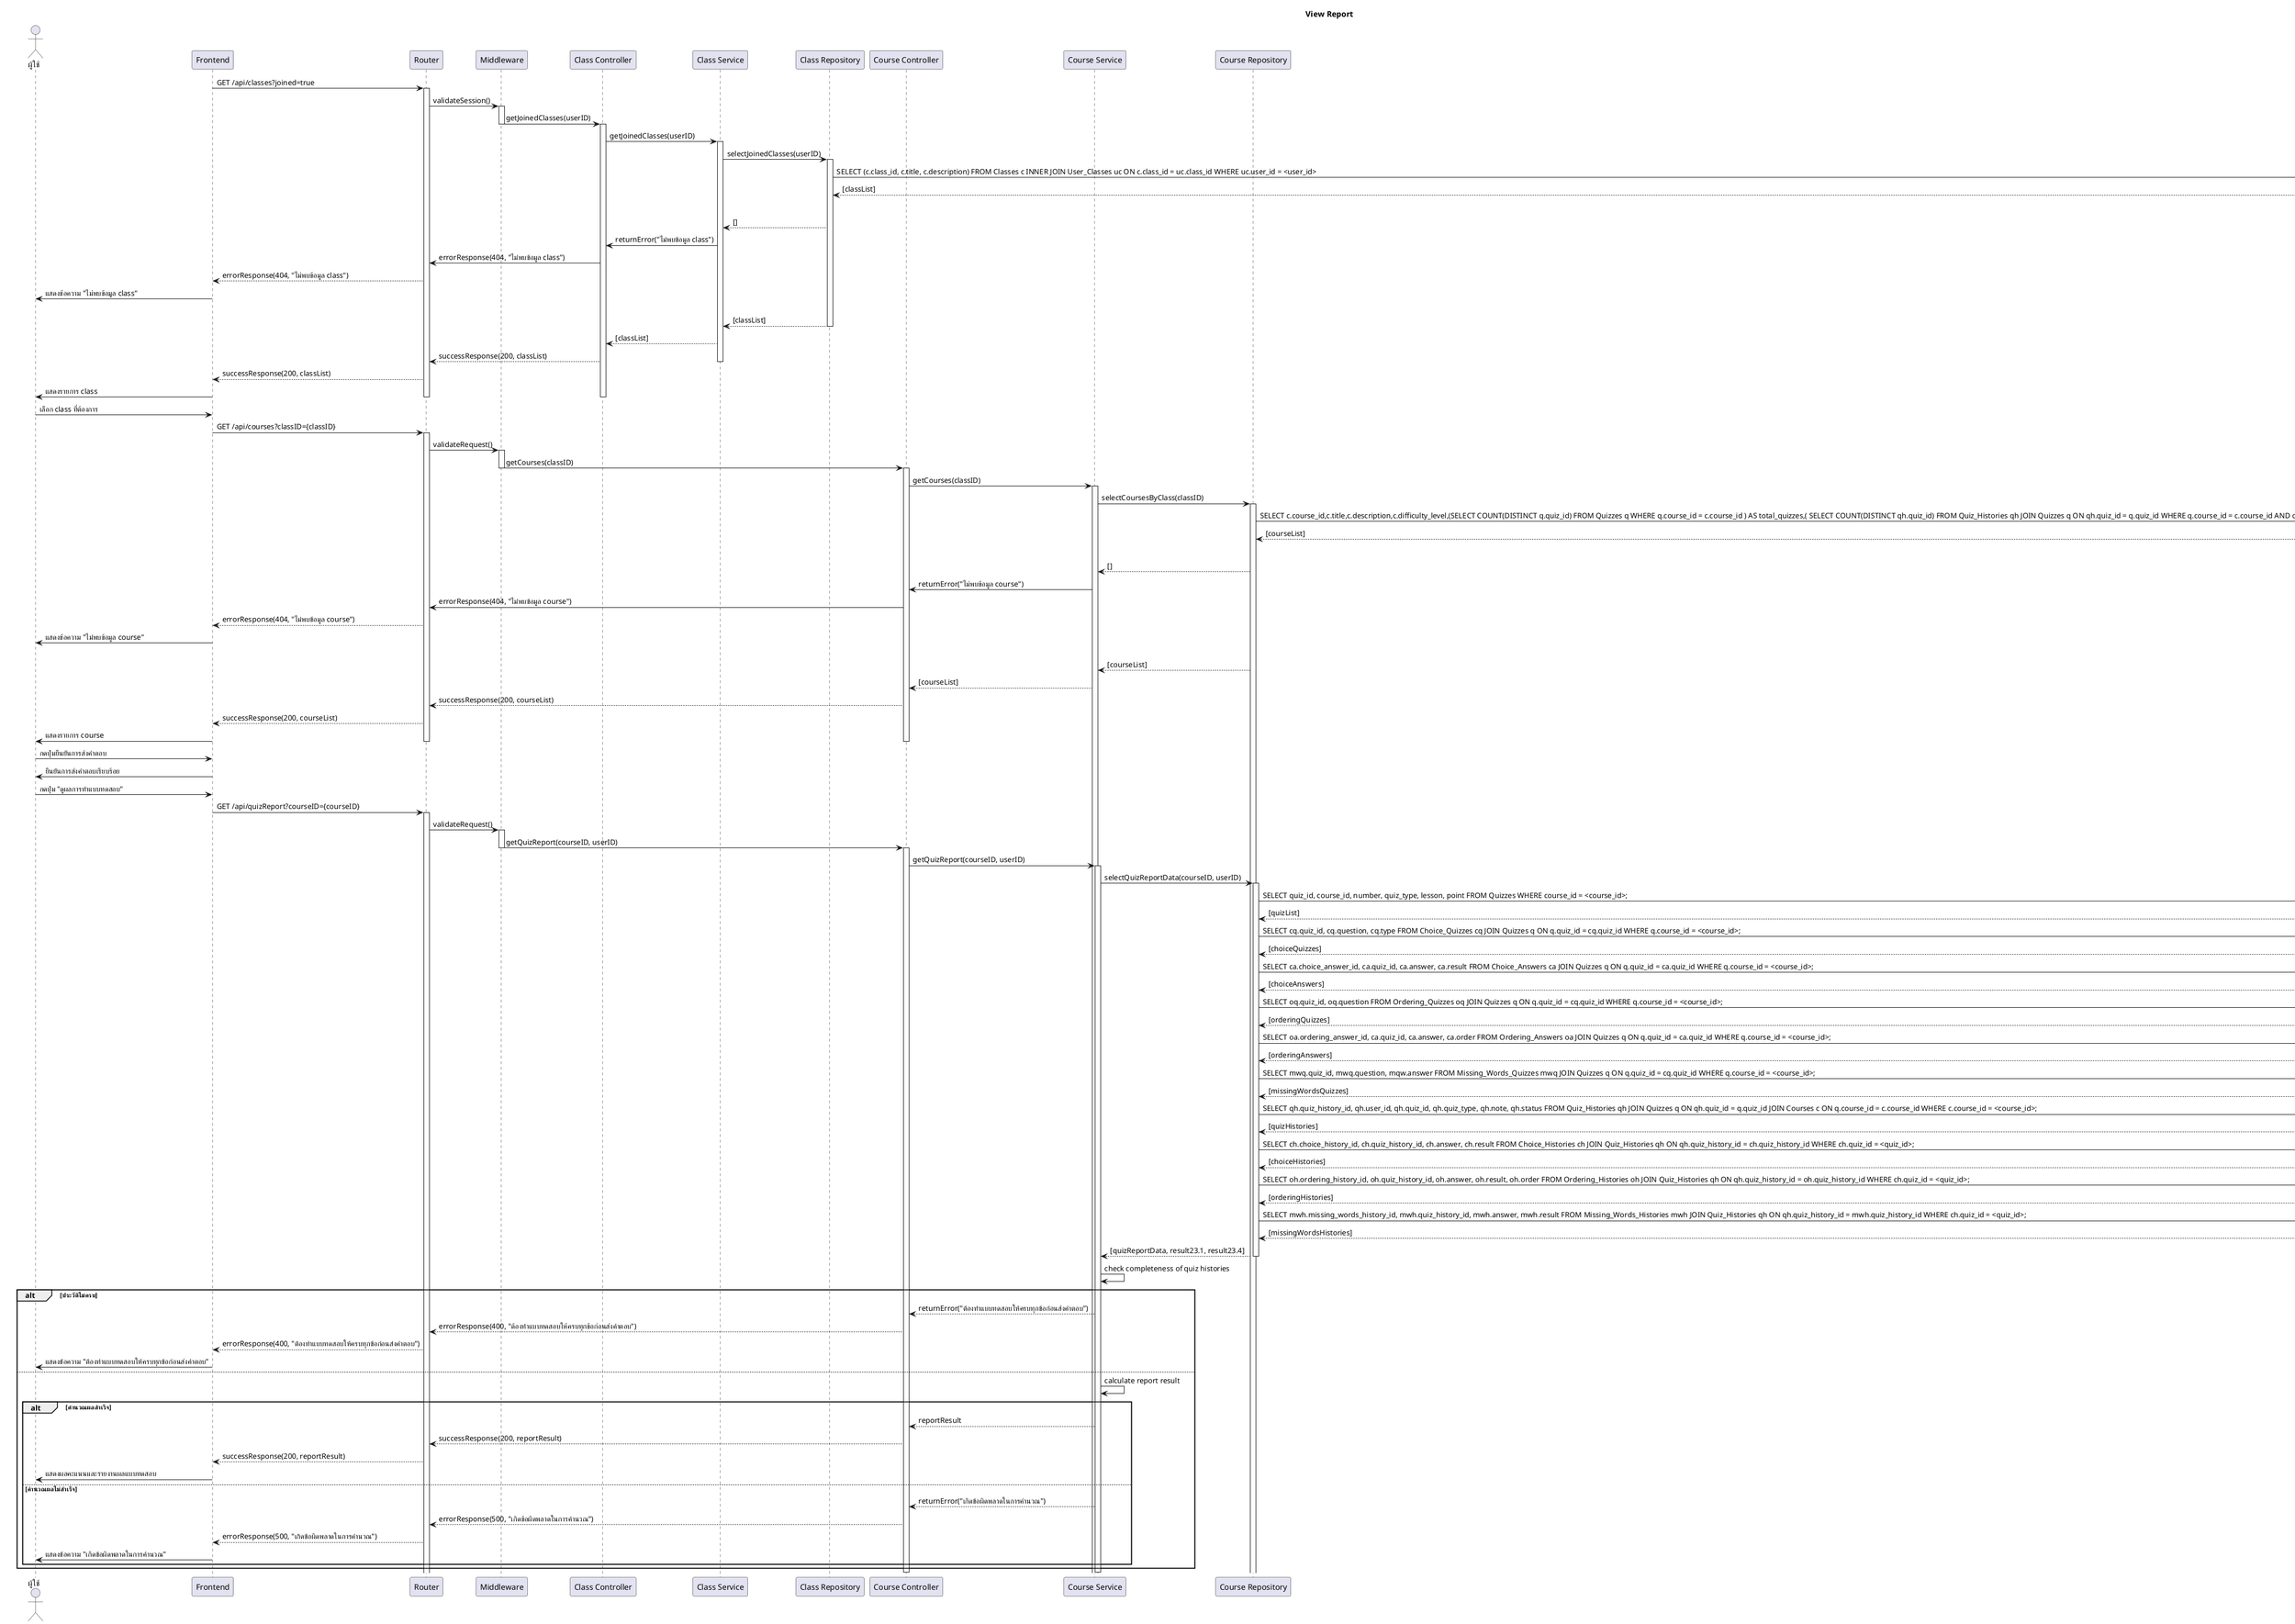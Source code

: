 @startuml
title View Report

actor "ผู้ใช้" as User
participant "Frontend" as FE
participant "Router" as Router
participant "Middleware" as MW

' --- Class Module ---
participant "Class Controller" as ClassCtrl
participant "Class Service" as ClassServ
participant "Class Repository" as ClassRepo

' --- Course Module ---
participant "Course Controller" as CourseCtrl
participant "Course Service" as CourseServ
participant "Course Repository" as CourseRepo

participant "Database" as DB

'================= Phase 1: ดึงข้อมูล Class ที่ผู้ใช้เข้าร่วม =================
FE -> Router: GET /api/classes?joined=true
activate Router
Router -> MW: validateSession()
activate MW
MW -> ClassCtrl: getJoinedClasses(userID)
deactivate MW
activate ClassCtrl
ClassCtrl -> ClassServ: getJoinedClasses(userID)
activate ClassServ
ClassServ -> ClassRepo: selectJoinedClasses(userID)
activate ClassRepo
ClassRepo -> DB: SELECT (c.class_id, c.title, c.description) FROM Classes c INNER JOIN User_Classes uc ON c.class_id = uc.class_id WHERE uc.user_id = <user_id>
activate DB
DB --> ClassRepo: [classList]
deactivate DB

alt ไม่พบข้อมูล class
   ClassRepo --> ClassServ: []
       ClassServ -> ClassCtrl: returnError("ไม่พบข้อมูล class")
       ClassCtrl -> Router: errorResponse(404, "ไม่พบข้อมูล class")
       Router --> FE: errorResponse(404, "ไม่พบข้อมูล class")
       FE -> User: แสดงข้อความ "ไม่พบข้อมูล class"
else พบข้อมูล class
    ClassRepo --> ClassServ: [classList]
    deactivate ClassRepo
        ClassServ --> ClassCtrl: [classList]
        ClassCtrl --> Router: successResponse(200, classList)
        deactivate ClassServ
        Router --> FE: successResponse(200, classList)
        FE -> User: แสดงรายการ class
deactivate ClassCtrl
deactivate Router

'================= Phase 2: ดึงข้อมูล Course ภายใน Class ที่เลือก =================
User -> FE: เลือก class ที่ต้องการ
FE -> Router: GET /api/courses?classID={classID}
activate Router
Router -> MW: validateRequest()
activate MW
MW -> CourseCtrl: getCourses(classID)
deactivate MW
activate CourseCtrl
CourseCtrl -> CourseServ: getCourses(classID)
activate CourseServ
CourseServ -> CourseRepo: selectCoursesByClass(classID)
activate CourseRepo
CourseRepo -> DB: SELECT c.course_id,c.title,c.description,c.difficulty_level,(SELECT COUNT(DISTINCT q.quiz_id) FROM Quizzes q WHERE q.course_id = c.course_id ) AS total_quizzes,( SELECT COUNT(DISTINCT qh.quiz_id) FROM Quiz_Histories qh JOIN Quizzes q ON qh.quiz_id = q.quiz_id WHERE q.course_id = c.course_id AND qh.user_id = <user_id> ) AS completed_quizzes FROM Courses c WHERE c.class_id = <class_id>;
activate DB
DB --> CourseRepo: [courseList]
deactivate DB
alt ไม่พบข้อมูล course
    CourseRepo --> CourseServ: []
        CourseServ -> CourseCtrl: returnError("ไม่พบข้อมูล course")
        CourseCtrl -> Router: errorResponse(404, "ไม่พบข้อมูล course")
        Router --> FE: errorResponse(404, "ไม่พบข้อมูล course")
        FE -> User: แสดงข้อความ "ไม่พบข้อมูล course"
else พบข้อมูล course
CourseRepo --> CourseServ: [courseList]
    CourseServ --> CourseCtrl: [courseList]
    deactivate ClassCtrl
    CourseCtrl --> Router: successResponse(200, courseList)
    Router --> FE: successResponse(200, courseList)
    FE -> User: แสดงรายการ course

deactivate CourseCtrl
deactivate Router

'================= Phase 3: ยืนยันส่งคำตอบ =================
User -> FE: กดปุ่มยืนยันการส่งคำตอบ
FE -> User: ยืนยันการส่งคำตอบเรียบร้อย

'================= Phase 4: ดูผลการทำแบบทดสอบ (View Report) =================
User -> FE: กดปุ่ม "ดูผลการทำแบบทดสอบ"
FE -> Router: GET /api/quizReport?courseID={courseID}
activate Router
Router -> MW: validateRequest()
activate MW
MW -> CourseCtrl: getQuizReport(courseID, userID)
deactivate MW
activate CourseCtrl
CourseCtrl -> CourseServ: getQuizReport(courseID, userID)
activate CourseServ
CourseServ -> CourseRepo: selectQuizReportData(courseID, userID)
activate CourseRepo
'-------------------------------------------
' UC 22 : 8.1 - ดึงข้อมูล quizzes ภายใน course
' Query: SELECT quiz_id, course_id, number, quiz_type, lesson, point FROM Quizzes WHERE course_id = <course_id>;
'-------------------------------------------
CourseRepo -> DB: SELECT quiz_id, course_id, number, quiz_type, lesson, point FROM Quizzes WHERE course_id = <course_id>;
activate DB
DB --> CourseRepo: [quizList]
deactivate DB
'-------------------------------------------
' UC 22 : 8.2 - ดึงข้อมูล choice_quizzes (รายละเอียดคำถาม) สำหรับ quizzes
' Query: SELECT cq.quiz_id, cq.question, cq.type FROM Choice_Quizzes cq JOIN Quizzes q ON q.quiz_id = cq.quiz_id WHERE q.course_id = <course_id>;
'-------------------------------------------
CourseRepo -> DB: SELECT cq.quiz_id, cq.question, cq.type FROM Choice_Quizzes cq JOIN Quizzes q ON q.quiz_id = cq.quiz_id WHERE q.course_id = <course_id>;
activate DB
DB --> CourseRepo: [choiceQuizzes]
deactivate DB
'-------------------------------------------
' UC 22 : 8.3 - ดึงข้อมูล choice_answers สำหรับ quizzes
' Query: SELECT ca.choice_answer_id, ca.quiz_id, ca.answer, ca.result FROM Choice_Answers ca JOIN Quizzes q ON q.quiz_id = ca.quiz_id WHERE q.course_id = <course_id>;
'-------------------------------------------
CourseRepo -> DB: SELECT ca.choice_answer_id, ca.quiz_id, ca.answer, ca.result FROM Choice_Answers ca JOIN Quizzes q ON q.quiz_id = ca.quiz_id WHERE q.course_id = <course_id>;
activate DB
DB --> CourseRepo: [choiceAnswers]
deactivate DB
'-------------------------------------------
' UC 22 : 8.4 - ดึงข้อมูล ordering_quizzes สำหรับ quizzes
' Query: SELECT oq.quiz_id, oq.question FROM Ordering_Quizzes oq JOIN Quizzes q ON q.quiz_id = cq.quiz_id WHERE q.course_id = <course_id>;
'-------------------------------------------
CourseRepo -> DB: SELECT oq.quiz_id, oq.question FROM Ordering_Quizzes oq JOIN Quizzes q ON q.quiz_id = cq.quiz_id WHERE q.course_id = <course_id>;
activate DB
DB --> CourseRepo: [orderingQuizzes]
deactivate DB
'-------------------------------------------
' UC 22 : 8.5 - ดึงข้อมูล ordering_answers สำหรับ quizzes
' Query: SELECT oa.ordering_answer_id, ca.quiz_id, ca.answer, ca.order FROM Ordering_Answers oa JOIN Quizzes q ON q.quiz_id = ca.quiz_id WHERE q.course_id = <course_id>;
'-------------------------------------------
CourseRepo -> DB: SELECT oa.ordering_answer_id, ca.quiz_id, ca.answer, ca.order FROM Ordering_Answers oa JOIN Quizzes q ON q.quiz_id = ca.quiz_id WHERE q.course_id = <course_id>;
activate DB
DB --> CourseRepo: [orderingAnswers]
deactivate DB
'-------------------------------------------
' UC 22 : 8.6 - ดึงข้อมูล missing_words_quizzes สำหรับ quizzes
' Query: SELECT mwq.quiz_id, mwq.question, mqw.answer FROM Missing_Words_Quizzes mwq JOIN Quizzes q ON q.quiz_id = cq.quiz_id WHERE q.course_id = <course_id>;
'-------------------------------------------
CourseRepo -> DB: SELECT mwq.quiz_id, mwq.question, mqw.answer FROM Missing_Words_Quizzes mwq JOIN Quizzes q ON q.quiz_id = cq.quiz_id WHERE q.course_id = <course_id>;
activate DB
DB --> CourseRepo: [missingWordsQuizzes]
deactivate DB
'-------------------------------------------
' UC 22 : 8.7 - ดึงข้อมูล quiz_histories สำหรับ course และ user
' Query: SELECT qh.quiz_history_id, qh.user_id, qh.quiz_id, qh.quiz_type, qh.note, qh.status FROM Quiz_Histories qh JOIN Quizzes q ON qh.quiz_id = q.quiz_id JOIN Courses c ON q.course_id = c.course_id WHERE c.course_id = <course_id>;
'-------------------------------------------
CourseRepo -> DB: SELECT qh.quiz_history_id, qh.user_id, qh.quiz_id, qh.quiz_type, qh.note, qh.status FROM Quiz_Histories qh JOIN Quizzes q ON qh.quiz_id = q.quiz_id JOIN Courses c ON q.course_id = c.course_id WHERE c.course_id = <course_id>;
activate DB
DB --> CourseRepo: [quizHistories]
deactivate DB
'-------------------------------------------
' UC 22 : 8.8 - ดึงข้อมูล choice_histories สำหรับแต่ละ quiz (ใช้ quiz_id)
' Query: SELECT ch.choice_history_id, ch.quiz_history_id, ch.answer, ch.result FROM Choice_Histories ch JOIN Quiz_Histories qh ON qh.quiz_history_id = ch.quiz_history_id WHERE ch.quiz_id = <quiz_id>;
'-------------------------------------------
CourseRepo -> DB: SELECT ch.choice_history_id, ch.quiz_history_id, ch.answer, ch.result FROM Choice_Histories ch JOIN Quiz_Histories qh ON qh.quiz_history_id = ch.quiz_history_id WHERE ch.quiz_id = <quiz_id>;
activate DB
DB --> CourseRepo: [choiceHistories]
deactivate DB
'-------------------------------------------
' UC 22 : 8.9 - ดึงข้อมูล ordering_histories สำหรับแต่ละ quiz (ใช้ quiz_id)
' Query: SELECT oh.ordering_history_id, oh.quiz_history_id, oh.answer, oh.result, oh.order FROM Ordering_Histories oh JOIN Quiz_Histories qh ON qh.quiz_history_id = oh.quiz_history_id WHERE ch.quiz_id = <quiz_id>;
'-------------------------------------------
CourseRepo -> DB: SELECT oh.ordering_history_id, oh.quiz_history_id, oh.answer, oh.result, oh.order FROM Ordering_Histories oh JOIN Quiz_Histories qh ON qh.quiz_history_id = oh.quiz_history_id WHERE ch.quiz_id = <quiz_id>;
activate DB
DB --> CourseRepo: [orderingHistories]
deactivate DB
'-------------------------------------------
' UC 22 : 8.10 - ดึงข้อมูล missing_words_histories สำหรับแต่ละ quiz (ใช้ quiz_id)
' Query: SELECT mwh.missing_words_history_id, mwh.quiz_history_id, mwh.answer, mwh.result FROM Missing_Words_Histories mwh JOIN Quiz_Histories qh ON qh.quiz_history_id = mwh.quiz_history_id WHERE ch.quiz_id = <quiz_id>;
'-------------------------------------------
CourseRepo -> DB: SELECT mwh.missing_words_history_id, mwh.quiz_history_id, mwh.answer, mwh.result FROM Missing_Words_Histories mwh JOIN Quiz_Histories qh ON qh.quiz_history_id = mwh.quiz_history_id WHERE ch.quiz_id = <quiz_id>;
activate DB
DB --> CourseRepo: [missingWordsHistories]
deactivate DB
CourseRepo --> CourseServ: [quizReportData, result23.1, result23.4]
deactivate CourseRepo

CourseServ -> CourseServ: check completeness of quiz histories
alt ประวัติไม่ครบ
    CourseServ --> CourseCtrl: returnError("ต้องทำแบบทดสอบให้ครบทุกข้อก่อนส่งคำตอบ")
    CourseCtrl --> Router: errorResponse(400, "ต้องทำแบบทดสอบให้ครบทุกข้อก่อนส่งคำตอบ")
    Router --> FE: errorResponse(400, "ต้องทำแบบทดสอบให้ครบทุกข้อก่อนส่งคำตอบ")
    FE -> User: แสดงข้อความ "ต้องทำแบบทดสอบให้ครบทุกข้อก่อนส่งคำตอบ"
else
    CourseServ -> CourseServ: calculate report result
    alt คำนวณผลสำเร็จ
         CourseServ --> CourseCtrl: reportResult
         CourseCtrl --> Router: successResponse(200, reportResult)
         Router --> FE: successResponse(200, reportResult)
         FE -> User: แสดงผลคะแนนและรายงานผลแบบทดสอบ
    else คำนวณผลไม่สำเร็จ
         CourseServ --> CourseCtrl: returnError("เกิดข้อผิดพลาดในการคำนวณ")
         CourseCtrl --> Router: errorResponse(500, "เกิดข้อผิดพลาดในการคำนวณ")
         Router --> FE: errorResponse(500, "เกิดข้อผิดพลาดในการคำนวณ")
         FE -> User: แสดงข้อความ "เกิดข้อผิดพลาดในการคำนวณ"
    end
end
deactivate CourseServ
deactivate CourseCtrl
@enduml